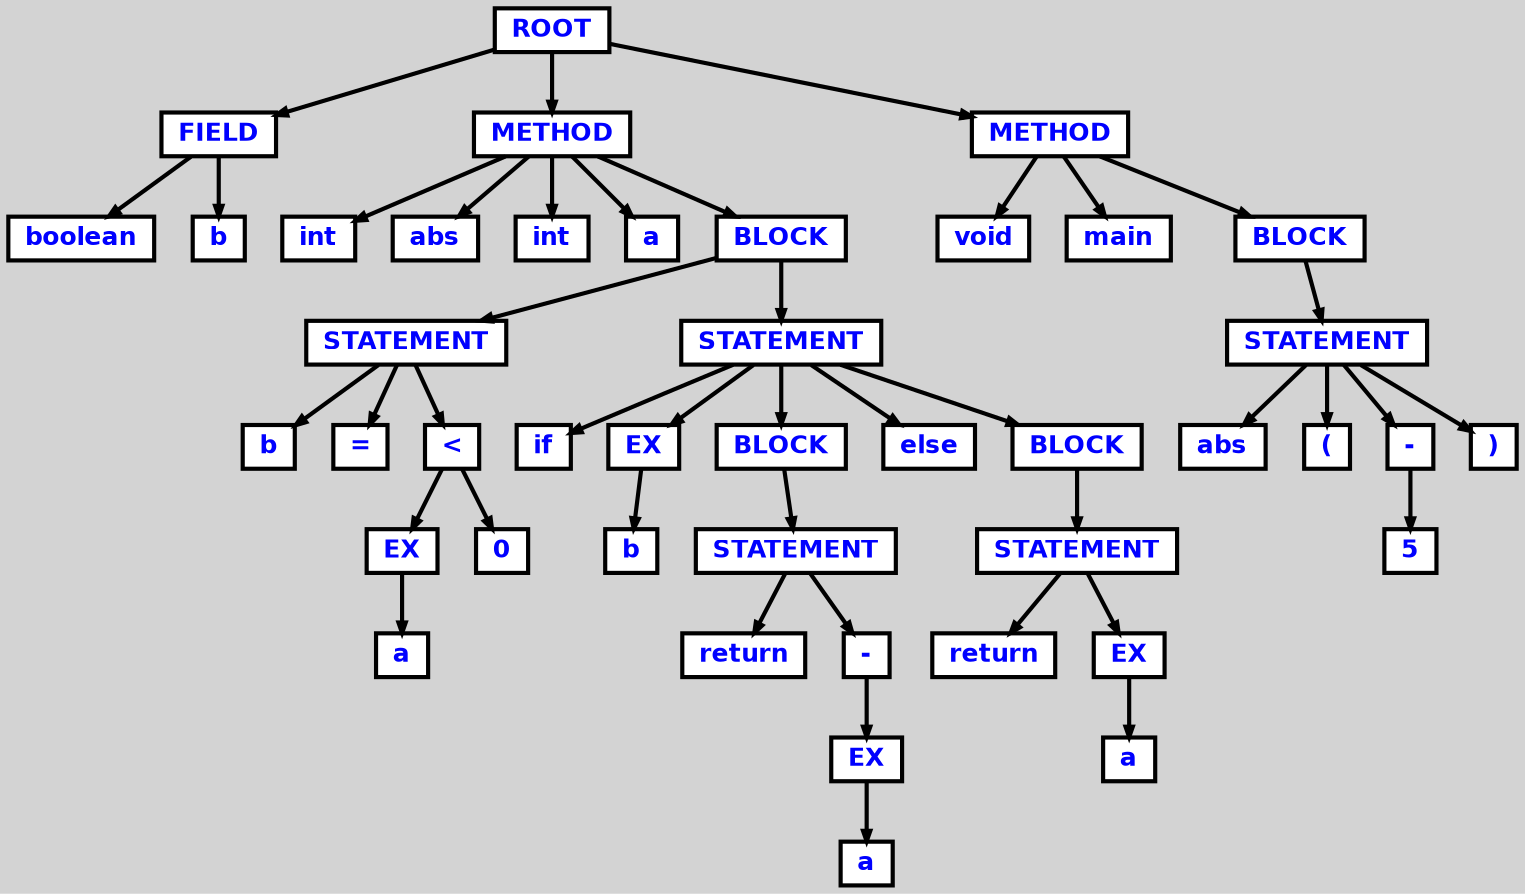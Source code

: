 digraph {

	ordering=out;
	ranksep=.4;
	bgcolor="lightgrey"; node [shape=box, fixedsize=false, fontsize=12, fontname="Helvetica-bold", fontcolor="blue"
		width=.25, height=.25, color="black", fillcolor="white", style="filled, solid, bold"];
	edge [arrowsize=.5, color="black", style="bold"]

  n0 [label="ROOT"];
  n1 [label="FIELD"];
  n1 [label="FIELD"];
  n2 [label="boolean"];
  n3 [label="b"];
  n4 [label="METHOD"];
  n4 [label="METHOD"];
  n5 [label="int"];
  n6 [label="abs"];
  n7 [label="int"];
  n8 [label="a"];
  n9 [label="BLOCK"];
  n9 [label="BLOCK"];
  n10 [label="STATEMENT"];
  n10 [label="STATEMENT"];
  n11 [label="b"];
  n12 [label="="];
  n13 [label="<"];
  n13 [label="<"];
  n14 [label="EX"];
  n14 [label="EX"];
  n15 [label="a"];
  n16 [label="0"];
  n17 [label="STATEMENT"];
  n17 [label="STATEMENT"];
  n18 [label="if"];
  n19 [label="EX"];
  n19 [label="EX"];
  n20 [label="b"];
  n21 [label="BLOCK"];
  n21 [label="BLOCK"];
  n22 [label="STATEMENT"];
  n22 [label="STATEMENT"];
  n23 [label="return"];
  n24 [label="-"];
  n24 [label="-"];
  n25 [label="EX"];
  n25 [label="EX"];
  n26 [label="a"];
  n27 [label="else"];
  n28 [label="BLOCK"];
  n28 [label="BLOCK"];
  n29 [label="STATEMENT"];
  n29 [label="STATEMENT"];
  n30 [label="return"];
  n31 [label="EX"];
  n31 [label="EX"];
  n32 [label="a"];
  n33 [label="METHOD"];
  n33 [label="METHOD"];
  n34 [label="void"];
  n35 [label="main"];
  n36 [label="BLOCK"];
  n36 [label="BLOCK"];
  n37 [label="STATEMENT"];
  n37 [label="STATEMENT"];
  n38 [label="abs"];
  n39 [label="("];
  n40 [label="-"];
  n40 [label="-"];
  n41 [label="5"];
  n42 [label=")"];

  n0 -> n1 // "ROOT" -> "FIELD"
  n1 -> n2 // "FIELD" -> "boolean"
  n1 -> n3 // "FIELD" -> "b"
  n0 -> n4 // "ROOT" -> "METHOD"
  n4 -> n5 // "METHOD" -> "int"
  n4 -> n6 // "METHOD" -> "abs"
  n4 -> n7 // "METHOD" -> "int"
  n4 -> n8 // "METHOD" -> "a"
  n4 -> n9 // "METHOD" -> "BLOCK"
  n9 -> n10 // "BLOCK" -> "STATEMENT"
  n10 -> n11 // "STATEMENT" -> "b"
  n10 -> n12 // "STATEMENT" -> "="
  n10 -> n13 // "STATEMENT" -> "<"
  n13 -> n14 // "<" -> "EX"
  n14 -> n15 // "EX" -> "a"
  n13 -> n16 // "<" -> "0"
  n9 -> n17 // "BLOCK" -> "STATEMENT"
  n17 -> n18 // "STATEMENT" -> "if"
  n17 -> n19 // "STATEMENT" -> "EX"
  n19 -> n20 // "EX" -> "b"
  n17 -> n21 // "STATEMENT" -> "BLOCK"
  n21 -> n22 // "BLOCK" -> "STATEMENT"
  n22 -> n23 // "STATEMENT" -> "return"
  n22 -> n24 // "STATEMENT" -> "-"
  n24 -> n25 // "-" -> "EX"
  n25 -> n26 // "EX" -> "a"
  n17 -> n27 // "STATEMENT" -> "else"
  n17 -> n28 // "STATEMENT" -> "BLOCK"
  n28 -> n29 // "BLOCK" -> "STATEMENT"
  n29 -> n30 // "STATEMENT" -> "return"
  n29 -> n31 // "STATEMENT" -> "EX"
  n31 -> n32 // "EX" -> "a"
  n0 -> n33 // "ROOT" -> "METHOD"
  n33 -> n34 // "METHOD" -> "void"
  n33 -> n35 // "METHOD" -> "main"
  n33 -> n36 // "METHOD" -> "BLOCK"
  n36 -> n37 // "BLOCK" -> "STATEMENT"
  n37 -> n38 // "STATEMENT" -> "abs"
  n37 -> n39 // "STATEMENT" -> "("
  n37 -> n40 // "STATEMENT" -> "-"
  n40 -> n41 // "-" -> "5"
  n37 -> n42 // "STATEMENT" -> ")"

}

